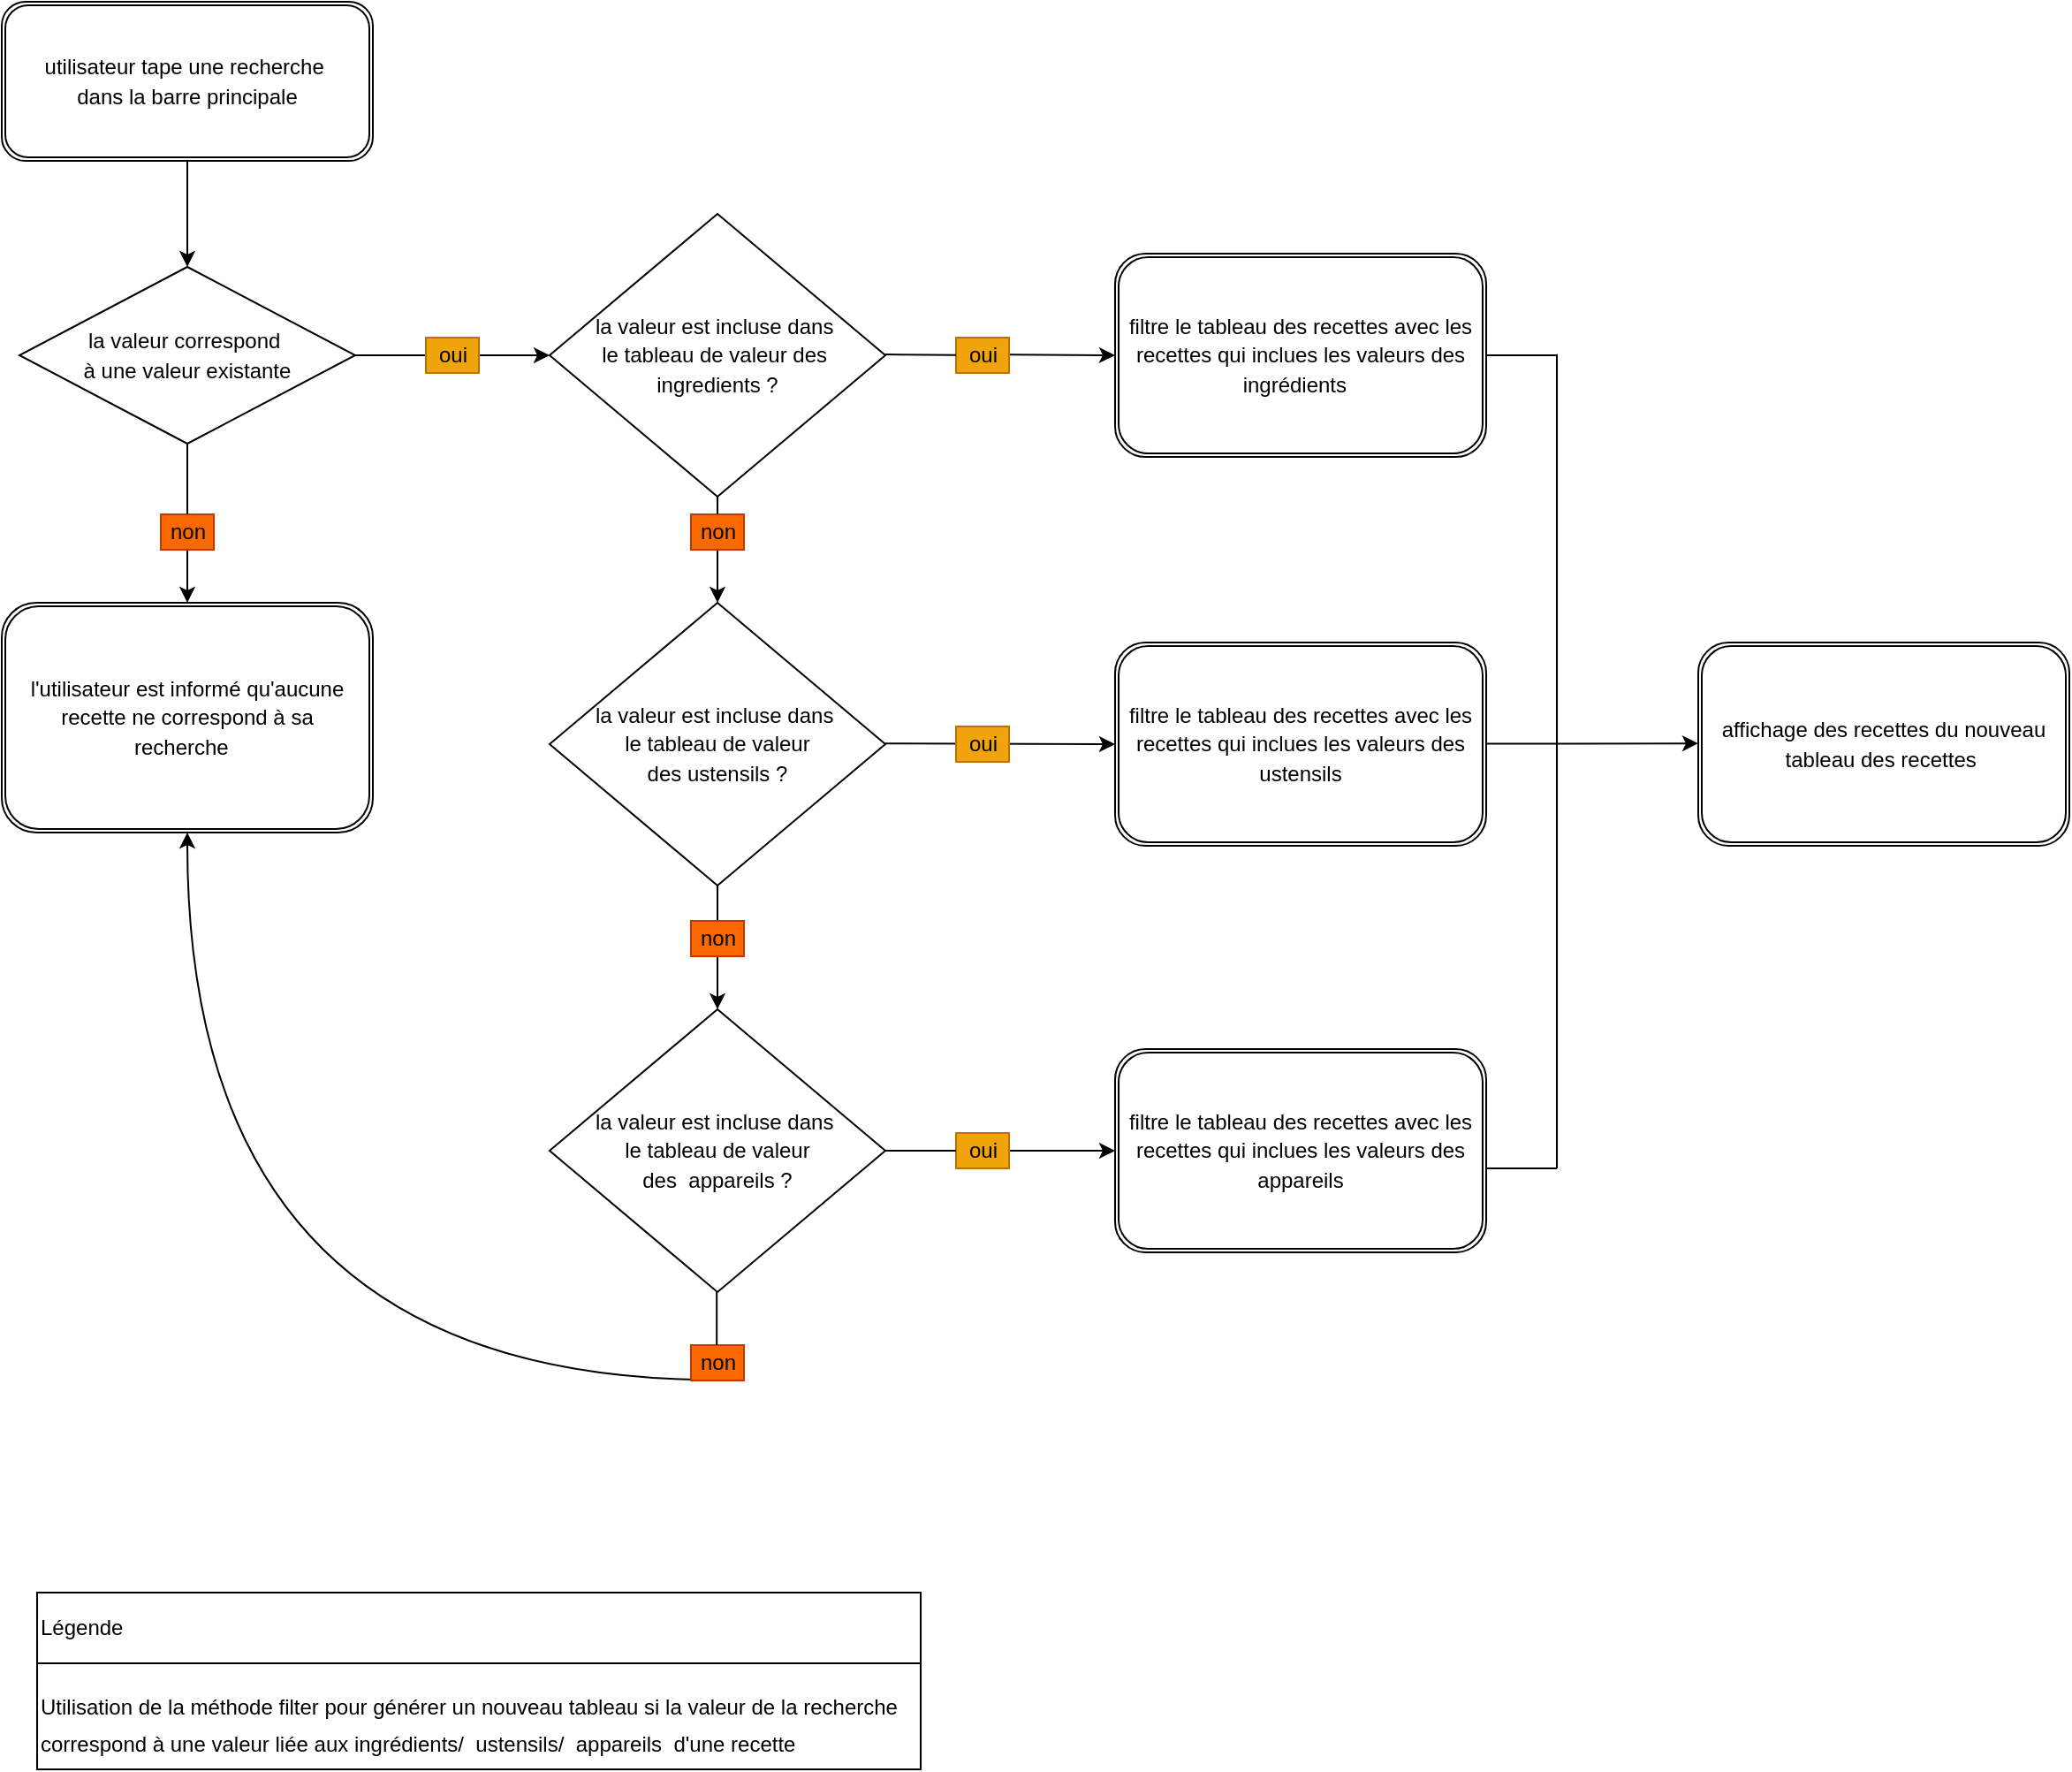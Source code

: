 <mxfile>
    <diagram id="eL9WGTUqpMroQJxciY-q" name="Page-1">
        <mxGraphModel dx="1077" dy="632" grid="1" gridSize="10" guides="1" tooltips="1" connect="1" arrows="1" fold="1" page="1" pageScale="1" pageWidth="1700" pageHeight="1100" math="0" shadow="0">
            <root>
                <mxCell id="0"/>
                <mxCell id="1" parent="0"/>
                <mxCell id="12" style="edgeStyle=none;html=1;exitX=0.5;exitY=1;exitDx=0;exitDy=0;entryX=0.5;entryY=0;entryDx=0;entryDy=0;" parent="1" source="2" target="5" edge="1">
                    <mxGeometry relative="1" as="geometry"/>
                </mxCell>
                <mxCell id="2" value="&lt;p style=&quot;line-height: 1.35&quot;&gt;utilisateur tape une recherche&amp;nbsp; &lt;br&gt;dans la barre principale&lt;/p&gt;" style="shape=ext;double=1;rounded=1;whiteSpace=wrap;html=1;" parent="1" vertex="1">
                    <mxGeometry x="20" y="20" width="210" height="90" as="geometry"/>
                </mxCell>
                <mxCell id="13" style="edgeStyle=none;html=1;" parent="1" source="5" edge="1">
                    <mxGeometry relative="1" as="geometry">
                        <mxPoint x="330" y="220" as="targetPoint"/>
                        <Array as="points">
                            <mxPoint x="280" y="220"/>
                        </Array>
                    </mxGeometry>
                </mxCell>
                <mxCell id="25" style="edgeStyle=none;html=1;startArrow=none;entryX=0.5;entryY=0;entryDx=0;entryDy=0;" parent="1" source="26" edge="1" target="50">
                    <mxGeometry relative="1" as="geometry">
                        <mxPoint x="125" y="350" as="targetPoint"/>
                    </mxGeometry>
                </mxCell>
                <mxCell id="5" value="&lt;p style=&quot;line-height: 1.35&quot;&gt;la valeur correspond&amp;nbsp;&lt;br&gt;à une valeur existante&lt;/p&gt;" style="rhombus;whiteSpace=wrap;html=1;rotation=0;" parent="1" vertex="1">
                    <mxGeometry x="30" y="170" width="190" height="100" as="geometry"/>
                </mxCell>
                <mxCell id="15" value="oui" style="text;html=1;align=center;verticalAlign=middle;resizable=0;points=[];autosize=1;strokeColor=#BD7000;fillColor=#f0a30a;sketch=0;shadow=0;fontColor=#000000;" parent="1" vertex="1">
                    <mxGeometry x="260" y="210" width="30" height="20" as="geometry"/>
                </mxCell>
                <mxCell id="75" style="edgeStyle=none;html=1;entryX=0.5;entryY=0;entryDx=0;entryDy=0;startArrow=none;" edge="1" parent="1" source="78" target="72">
                    <mxGeometry relative="1" as="geometry"/>
                </mxCell>
                <mxCell id="16" value="&lt;p style=&quot;line-height: 1.35&quot;&gt;la valeur est incluse dans&amp;nbsp;&lt;br&gt;le tableau de valeur des&amp;nbsp; ingredients ?&lt;/p&gt;" style="rhombus;whiteSpace=wrap;html=1;rotation=0;" parent="1" vertex="1">
                    <mxGeometry x="330" y="140" width="190" height="160" as="geometry"/>
                </mxCell>
                <mxCell id="37" style="edgeStyle=orthogonalEdgeStyle;html=1;endSize=6;targetPerimeterSpacing=0;strokeColor=default;strokeWidth=1;curved=1;startArrow=none;exitX=0.474;exitY=0.981;exitDx=0;exitDy=0;exitPerimeter=0;entryX=0.5;entryY=1;entryDx=0;entryDy=0;" parent="1" source="28" target="50" edge="1">
                    <mxGeometry relative="1" as="geometry">
                        <mxPoint x="120" y="560" as="targetPoint"/>
                        <Array as="points">
                            <mxPoint x="125" y="800"/>
                        </Array>
                    </mxGeometry>
                </mxCell>
                <mxCell id="26" value="non" style="text;html=1;align=center;verticalAlign=middle;resizable=0;points=[];autosize=1;strokeColor=#C73500;fillColor=#fa6800;sketch=0;shadow=0;fontColor=#000000;" parent="1" vertex="1">
                    <mxGeometry x="110" y="310" width="30" height="20" as="geometry"/>
                </mxCell>
                <mxCell id="27" value="" style="edgeStyle=none;html=1;endArrow=none;" parent="1" source="5" target="26" edge="1">
                    <mxGeometry relative="1" as="geometry">
                        <mxPoint x="125" y="350" as="targetPoint"/>
                        <mxPoint x="125" y="270" as="sourcePoint"/>
                    </mxGeometry>
                </mxCell>
                <mxCell id="28" value="non" style="text;html=1;align=center;verticalAlign=middle;resizable=0;points=[];autosize=1;strokeColor=#C73500;fillColor=#fa6800;sketch=0;shadow=0;fontColor=#000000;" parent="1" vertex="1">
                    <mxGeometry x="410" y="780" width="30" height="20" as="geometry"/>
                </mxCell>
                <mxCell id="49" value="" style="edgeStyle=none;html=1;entryX=0.5;entryY=0;entryDx=0;entryDy=0;endArrow=none;" parent="1" edge="1">
                    <mxGeometry relative="1" as="geometry">
                        <mxPoint x="424.58" y="750" as="sourcePoint"/>
                        <mxPoint x="424.58" y="780" as="targetPoint"/>
                    </mxGeometry>
                </mxCell>
                <mxCell id="50" value="&lt;p style=&quot;line-height: 1.35&quot;&gt;l'utilisateur est informé qu'aucune recette ne correspond à sa recherche&amp;nbsp;&amp;nbsp;&lt;/p&gt;" style="shape=ext;double=1;rounded=1;whiteSpace=wrap;html=1;" parent="1" vertex="1">
                    <mxGeometry x="20" y="360" width="210" height="130" as="geometry"/>
                </mxCell>
                <mxCell id="52" style="edgeStyle=none;html=1;startArrow=none;entryX=0;entryY=0.5;entryDx=0;entryDy=0;" parent="1" edge="1" target="82" source="53">
                    <mxGeometry relative="1" as="geometry">
                        <mxPoint x="630" y="219.5" as="targetPoint"/>
                        <mxPoint x="520" y="219.5" as="sourcePoint"/>
                        <Array as="points">
                            <mxPoint x="580" y="219.5"/>
                        </Array>
                    </mxGeometry>
                </mxCell>
                <mxCell id="54" style="edgeStyle=none;html=1;entryX=0;entryY=0.5;entryDx=0;entryDy=0;" parent="1" edge="1">
                    <mxGeometry relative="1" as="geometry">
                        <mxPoint x="650" y="440" as="targetPoint"/>
                        <mxPoint x="520" y="439.6" as="sourcePoint"/>
                        <Array as="points"/>
                    </mxGeometry>
                </mxCell>
                <mxCell id="55" style="edgeStyle=none;html=1;startArrow=none;" parent="1" source="57" edge="1" target="61">
                    <mxGeometry relative="1" as="geometry">
                        <mxPoint x="630" y="670" as="targetPoint"/>
                        <mxPoint x="520" y="579.5" as="sourcePoint"/>
                        <Array as="points"/>
                    </mxGeometry>
                </mxCell>
                <mxCell id="56" value="oui" style="text;html=1;align=center;verticalAlign=middle;resizable=0;points=[];autosize=1;strokeColor=#BD7000;fillColor=#f0a30a;sketch=0;shadow=0;fontColor=#000000;" parent="1" vertex="1">
                    <mxGeometry x="560" y="430" width="30" height="20" as="geometry"/>
                </mxCell>
                <mxCell id="57" value="oui" style="text;html=1;align=center;verticalAlign=middle;resizable=0;points=[];autosize=1;strokeColor=#BD7000;fillColor=#f0a30a;sketch=0;shadow=0;fontColor=#000000;" parent="1" vertex="1">
                    <mxGeometry x="560" y="660" width="30" height="20" as="geometry"/>
                </mxCell>
                <mxCell id="58" value="" style="edgeStyle=none;html=1;endArrow=none;exitX=1;exitY=0.5;exitDx=0;exitDy=0;" parent="1" target="57" edge="1" source="73">
                    <mxGeometry relative="1" as="geometry">
                        <mxPoint x="630" y="579.5" as="targetPoint"/>
                        <mxPoint x="520" y="579.5" as="sourcePoint"/>
                        <Array as="points"/>
                    </mxGeometry>
                </mxCell>
                <mxCell id="62" style="edgeStyle=none;rounded=0;html=1;exitX=1;exitY=0.5;exitDx=0;exitDy=0;endSize=0;sourcePerimeterSpacing=0;targetPerimeterSpacing=0;strokeColor=default;strokeWidth=1;startSize=6;endArrow=none;endFill=0;" parent="1" edge="1">
                    <mxGeometry relative="1" as="geometry">
                        <mxPoint x="900" y="220" as="targetPoint"/>
                        <mxPoint x="840" y="220" as="sourcePoint"/>
                    </mxGeometry>
                </mxCell>
                <mxCell id="61" value="&lt;p style=&quot;line-height: 1.35&quot;&gt;filtre le tableau des recettes avec les recettes qui inclues les valeurs des appareils&lt;/p&gt;" style="shape=ext;double=1;rounded=1;whiteSpace=wrap;html=1;" parent="1" vertex="1">
                    <mxGeometry x="650" y="612.5" width="210" height="115" as="geometry"/>
                </mxCell>
                <mxCell id="65" style="edgeStyle=none;rounded=0;html=1;exitX=1;exitY=0.5;exitDx=0;exitDy=0;sourcePerimeterSpacing=0;targetPerimeterSpacing=0;strokeColor=default;strokeWidth=1;jumpSize=5;endArrow=none;endFill=0;arcSize=21;" parent="1" edge="1">
                    <mxGeometry relative="1" as="geometry">
                        <mxPoint x="900" y="680" as="targetPoint"/>
                        <mxPoint x="860" y="680" as="sourcePoint"/>
                    </mxGeometry>
                </mxCell>
                <mxCell id="66" style="edgeStyle=none;rounded=0;html=1;exitX=1;exitY=0.5;exitDx=0;exitDy=0;endSize=0;sourcePerimeterSpacing=0;targetPerimeterSpacing=0;strokeColor=default;strokeWidth=1;endArrow=none;endFill=0;arcSize=21;" parent="1" edge="1">
                    <mxGeometry relative="1" as="geometry">
                        <mxPoint x="900" y="680" as="targetPoint"/>
                        <mxPoint x="900" y="219.41" as="sourcePoint"/>
                    </mxGeometry>
                </mxCell>
                <mxCell id="70" style="edgeStyle=none;html=1;startArrow=none;" parent="1" edge="1">
                    <mxGeometry relative="1" as="geometry">
                        <mxPoint x="980" y="439.6" as="targetPoint"/>
                        <mxPoint x="860" y="439.795" as="sourcePoint"/>
                        <Array as="points"/>
                    </mxGeometry>
                </mxCell>
                <mxCell id="76" style="edgeStyle=none;html=1;entryX=0.5;entryY=0;entryDx=0;entryDy=0;" edge="1" parent="1" source="72" target="73">
                    <mxGeometry relative="1" as="geometry"/>
                </mxCell>
                <mxCell id="72" value="&lt;p style=&quot;line-height: 1.35&quot;&gt;la valeur est incluse dans&amp;nbsp;&lt;br&gt;le tableau de valeur &lt;br&gt;des ustensils ?&lt;/p&gt;" style="rhombus;whiteSpace=wrap;html=1;rotation=0;" vertex="1" parent="1">
                    <mxGeometry x="330" y="360" width="190" height="160" as="geometry"/>
                </mxCell>
                <mxCell id="73" value="&lt;p style=&quot;line-height: 1.35&quot;&gt;la valeur est incluse dans&amp;nbsp;&lt;br&gt;le tableau de valeur &lt;br&gt;des&amp;nbsp; appareils ?&lt;/p&gt;" style="rhombus;whiteSpace=wrap;html=1;rotation=0;" vertex="1" parent="1">
                    <mxGeometry x="330" y="590" width="190" height="160" as="geometry"/>
                </mxCell>
                <mxCell id="77" value="non" style="text;html=1;align=center;verticalAlign=middle;resizable=0;points=[];autosize=1;strokeColor=#C73500;fillColor=#fa6800;sketch=0;shadow=0;fontColor=#000000;" vertex="1" parent="1">
                    <mxGeometry x="410" y="540" width="30" height="20" as="geometry"/>
                </mxCell>
                <mxCell id="78" value="non" style="text;html=1;align=center;verticalAlign=middle;resizable=0;points=[];autosize=1;strokeColor=#C73500;fillColor=#fa6800;sketch=0;shadow=0;fontColor=#000000;" vertex="1" parent="1">
                    <mxGeometry x="410" y="310" width="30" height="20" as="geometry"/>
                </mxCell>
                <mxCell id="79" value="" style="edgeStyle=none;html=1;entryX=0.5;entryY=0;entryDx=0;entryDy=0;endArrow=none;" edge="1" parent="1" source="16" target="78">
                    <mxGeometry relative="1" as="geometry">
                        <mxPoint x="425" y="300" as="sourcePoint"/>
                        <mxPoint x="425" y="360" as="targetPoint"/>
                    </mxGeometry>
                </mxCell>
                <mxCell id="53" value="oui" style="text;html=1;align=center;verticalAlign=middle;resizable=0;points=[];autosize=1;strokeColor=#BD7000;fillColor=#f0a30a;sketch=0;shadow=0;fontColor=#000000;" parent="1" vertex="1">
                    <mxGeometry x="560" y="210" width="30" height="20" as="geometry"/>
                </mxCell>
                <mxCell id="80" value="" style="edgeStyle=none;html=1;endArrow=none;" edge="1" parent="1" target="53">
                    <mxGeometry relative="1" as="geometry">
                        <mxPoint x="630" y="219.5" as="targetPoint"/>
                        <mxPoint x="520" y="219.5" as="sourcePoint"/>
                        <Array as="points"/>
                    </mxGeometry>
                </mxCell>
                <mxCell id="81" value="&lt;p style=&quot;line-height: 1.35&quot;&gt;filtre le tableau des recettes avec les recettes qui inclues les valeurs des ustensils&lt;/p&gt;" style="shape=ext;double=1;rounded=1;whiteSpace=wrap;html=1;" vertex="1" parent="1">
                    <mxGeometry x="650" y="382.5" width="210" height="115" as="geometry"/>
                </mxCell>
                <mxCell id="82" value="&lt;p style=&quot;line-height: 1.35&quot;&gt;filtre le tableau des recettes avec les recettes qui inclues les valeurs des ingrédients&amp;nbsp;&amp;nbsp;&lt;/p&gt;" style="shape=ext;double=1;rounded=1;whiteSpace=wrap;html=1;" vertex="1" parent="1">
                    <mxGeometry x="650" y="162.5" width="210" height="115" as="geometry"/>
                </mxCell>
                <mxCell id="83" value="&lt;p style=&quot;line-height: 1.35&quot;&gt;affichage des recettes du nouveau tableau des recettes&amp;nbsp;&lt;/p&gt;" style="shape=ext;double=1;rounded=1;whiteSpace=wrap;html=1;" vertex="1" parent="1">
                    <mxGeometry x="980" y="382.5" width="210" height="115" as="geometry"/>
                </mxCell>
                <mxCell id="88" value="" style="shape=table;startSize=0;container=1;collapsible=0;childLayout=tableLayout;" vertex="1" parent="1">
                    <mxGeometry x="40" y="920" width="500" height="100" as="geometry"/>
                </mxCell>
                <mxCell id="89" value="" style="shape=partialRectangle;collapsible=0;dropTarget=0;pointerEvents=0;fillColor=none;top=0;left=0;bottom=0;right=0;points=[[0,0.5],[1,0.5]];portConstraint=eastwest;" vertex="1" parent="88">
                    <mxGeometry width="500" height="40" as="geometry"/>
                </mxCell>
                <mxCell id="90" value="Légende&lt;span style=&quot;white-space: pre&quot;&gt;&#9;&lt;/span&gt;&lt;span style=&quot;white-space: pre&quot;&gt;&#9;&lt;/span&gt;" style="shape=partialRectangle;html=1;whiteSpace=wrap;connectable=0;overflow=hidden;fillColor=none;top=0;left=0;bottom=0;right=0;pointerEvents=1;align=left;" vertex="1" parent="89">
                    <mxGeometry width="500" height="40" as="geometry">
                        <mxRectangle width="500" height="40" as="alternateBounds"/>
                    </mxGeometry>
                </mxCell>
                <mxCell id="91" value="" style="shape=partialRectangle;collapsible=0;dropTarget=0;pointerEvents=0;fillColor=none;top=0;left=0;bottom=0;right=0;points=[[0,0.5],[1,0.5]];portConstraint=eastwest;" vertex="1" parent="88">
                    <mxGeometry y="40" width="500" height="60" as="geometry"/>
                </mxCell>
                <mxCell id="92" value="&lt;p style=&quot;line-height: 1.8&quot;&gt;Utilisation de la méthode filter pour générer un nouveau tableau si la valeur de la recherche&lt;br&gt;correspond à une valeur liée aux ingrédients/&amp;nbsp; ustensils/&amp;nbsp; appareils&amp;nbsp; d'une recette&lt;/p&gt;" style="shape=partialRectangle;html=1;whiteSpace=wrap;connectable=0;overflow=hidden;fillColor=none;top=0;left=0;bottom=0;right=0;pointerEvents=1;align=left;" vertex="1" parent="91">
                    <mxGeometry width="500" height="60" as="geometry">
                        <mxRectangle width="500" height="60" as="alternateBounds"/>
                    </mxGeometry>
                </mxCell>
            </root>
        </mxGraphModel>
    </diagram>
</mxfile>